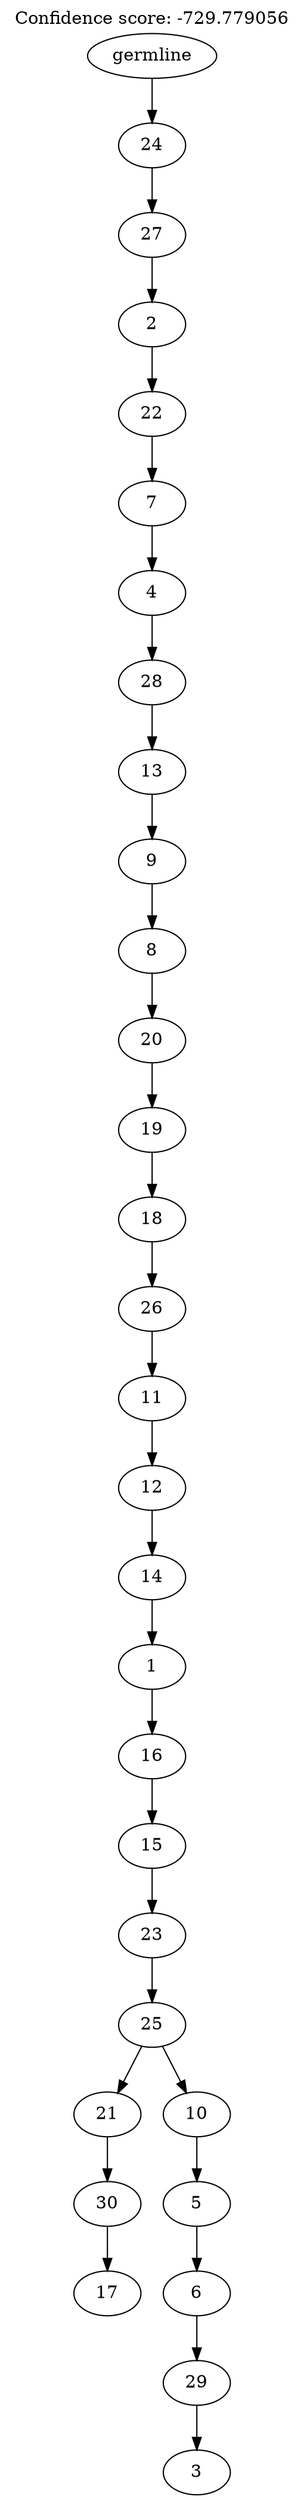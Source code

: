 digraph g {
	"29" -> "30";
	"30" [label="17"];
	"28" -> "29";
	"29" [label="30"];
	"26" -> "27";
	"27" [label="3"];
	"25" -> "26";
	"26" [label="29"];
	"24" -> "25";
	"25" [label="6"];
	"23" -> "24";
	"24" [label="5"];
	"22" -> "23";
	"23" [label="10"];
	"22" -> "28";
	"28" [label="21"];
	"21" -> "22";
	"22" [label="25"];
	"20" -> "21";
	"21" [label="23"];
	"19" -> "20";
	"20" [label="15"];
	"18" -> "19";
	"19" [label="16"];
	"17" -> "18";
	"18" [label="1"];
	"16" -> "17";
	"17" [label="14"];
	"15" -> "16";
	"16" [label="12"];
	"14" -> "15";
	"15" [label="11"];
	"13" -> "14";
	"14" [label="26"];
	"12" -> "13";
	"13" [label="18"];
	"11" -> "12";
	"12" [label="19"];
	"10" -> "11";
	"11" [label="20"];
	"9" -> "10";
	"10" [label="8"];
	"8" -> "9";
	"9" [label="9"];
	"7" -> "8";
	"8" [label="13"];
	"6" -> "7";
	"7" [label="28"];
	"5" -> "6";
	"6" [label="4"];
	"4" -> "5";
	"5" [label="7"];
	"3" -> "4";
	"4" [label="22"];
	"2" -> "3";
	"3" [label="2"];
	"1" -> "2";
	"2" [label="27"];
	"0" -> "1";
	"1" [label="24"];
	"0" [label="germline"];
	labelloc="t";
	label="Confidence score: -729.779056";
}
